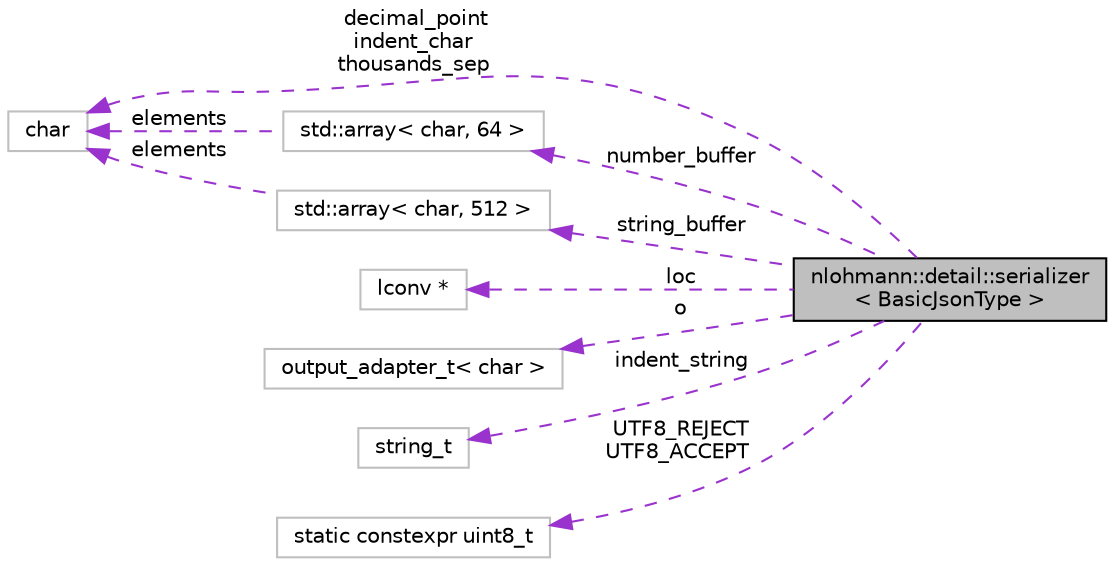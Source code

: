 digraph "nlohmann::detail::serializer&lt; BasicJsonType &gt;"
{
 // INTERACTIVE_SVG=YES
  edge [fontname="Helvetica",fontsize="10",labelfontname="Helvetica",labelfontsize="10"];
  node [fontname="Helvetica",fontsize="10",shape=record];
  rankdir="LR";
  Node1 [label="nlohmann::detail::serializer\l\< BasicJsonType \>",height=0.2,width=0.4,color="black", fillcolor="grey75", style="filled", fontcolor="black"];
  Node2 -> Node1 [dir="back",color="darkorchid3",fontsize="10",style="dashed",label=" number_buffer" ,fontname="Helvetica"];
  Node2 [label="std::array\< char, 64 \>",height=0.2,width=0.4,color="grey75", fillcolor="white", style="filled"];
  Node3 -> Node2 [dir="back",color="darkorchid3",fontsize="10",style="dashed",label=" elements" ,fontname="Helvetica"];
  Node3 [label="char",height=0.2,width=0.4,color="grey75", fillcolor="white", style="filled"];
  Node4 -> Node1 [dir="back",color="darkorchid3",fontsize="10",style="dashed",label=" loc" ,fontname="Helvetica"];
  Node4 [label="lconv *",height=0.2,width=0.4,color="grey75", fillcolor="white", style="filled"];
  Node3 -> Node1 [dir="back",color="darkorchid3",fontsize="10",style="dashed",label=" decimal_point\nindent_char\nthousands_sep" ,fontname="Helvetica"];
  Node5 -> Node1 [dir="back",color="darkorchid3",fontsize="10",style="dashed",label=" o" ,fontname="Helvetica"];
  Node5 [label="output_adapter_t\< char \>",height=0.2,width=0.4,color="grey75", fillcolor="white", style="filled"];
  Node6 -> Node1 [dir="back",color="darkorchid3",fontsize="10",style="dashed",label=" indent_string" ,fontname="Helvetica"];
  Node6 [label="string_t",height=0.2,width=0.4,color="grey75", fillcolor="white", style="filled"];
  Node7 -> Node1 [dir="back",color="darkorchid3",fontsize="10",style="dashed",label=" string_buffer" ,fontname="Helvetica"];
  Node7 [label="std::array\< char, 512 \>",height=0.2,width=0.4,color="grey75", fillcolor="white", style="filled"];
  Node3 -> Node7 [dir="back",color="darkorchid3",fontsize="10",style="dashed",label=" elements" ,fontname="Helvetica"];
  Node8 -> Node1 [dir="back",color="darkorchid3",fontsize="10",style="dashed",label=" UTF8_REJECT\nUTF8_ACCEPT" ,fontname="Helvetica"];
  Node8 [label="static constexpr uint8_t",height=0.2,width=0.4,color="grey75", fillcolor="white", style="filled"];
}
